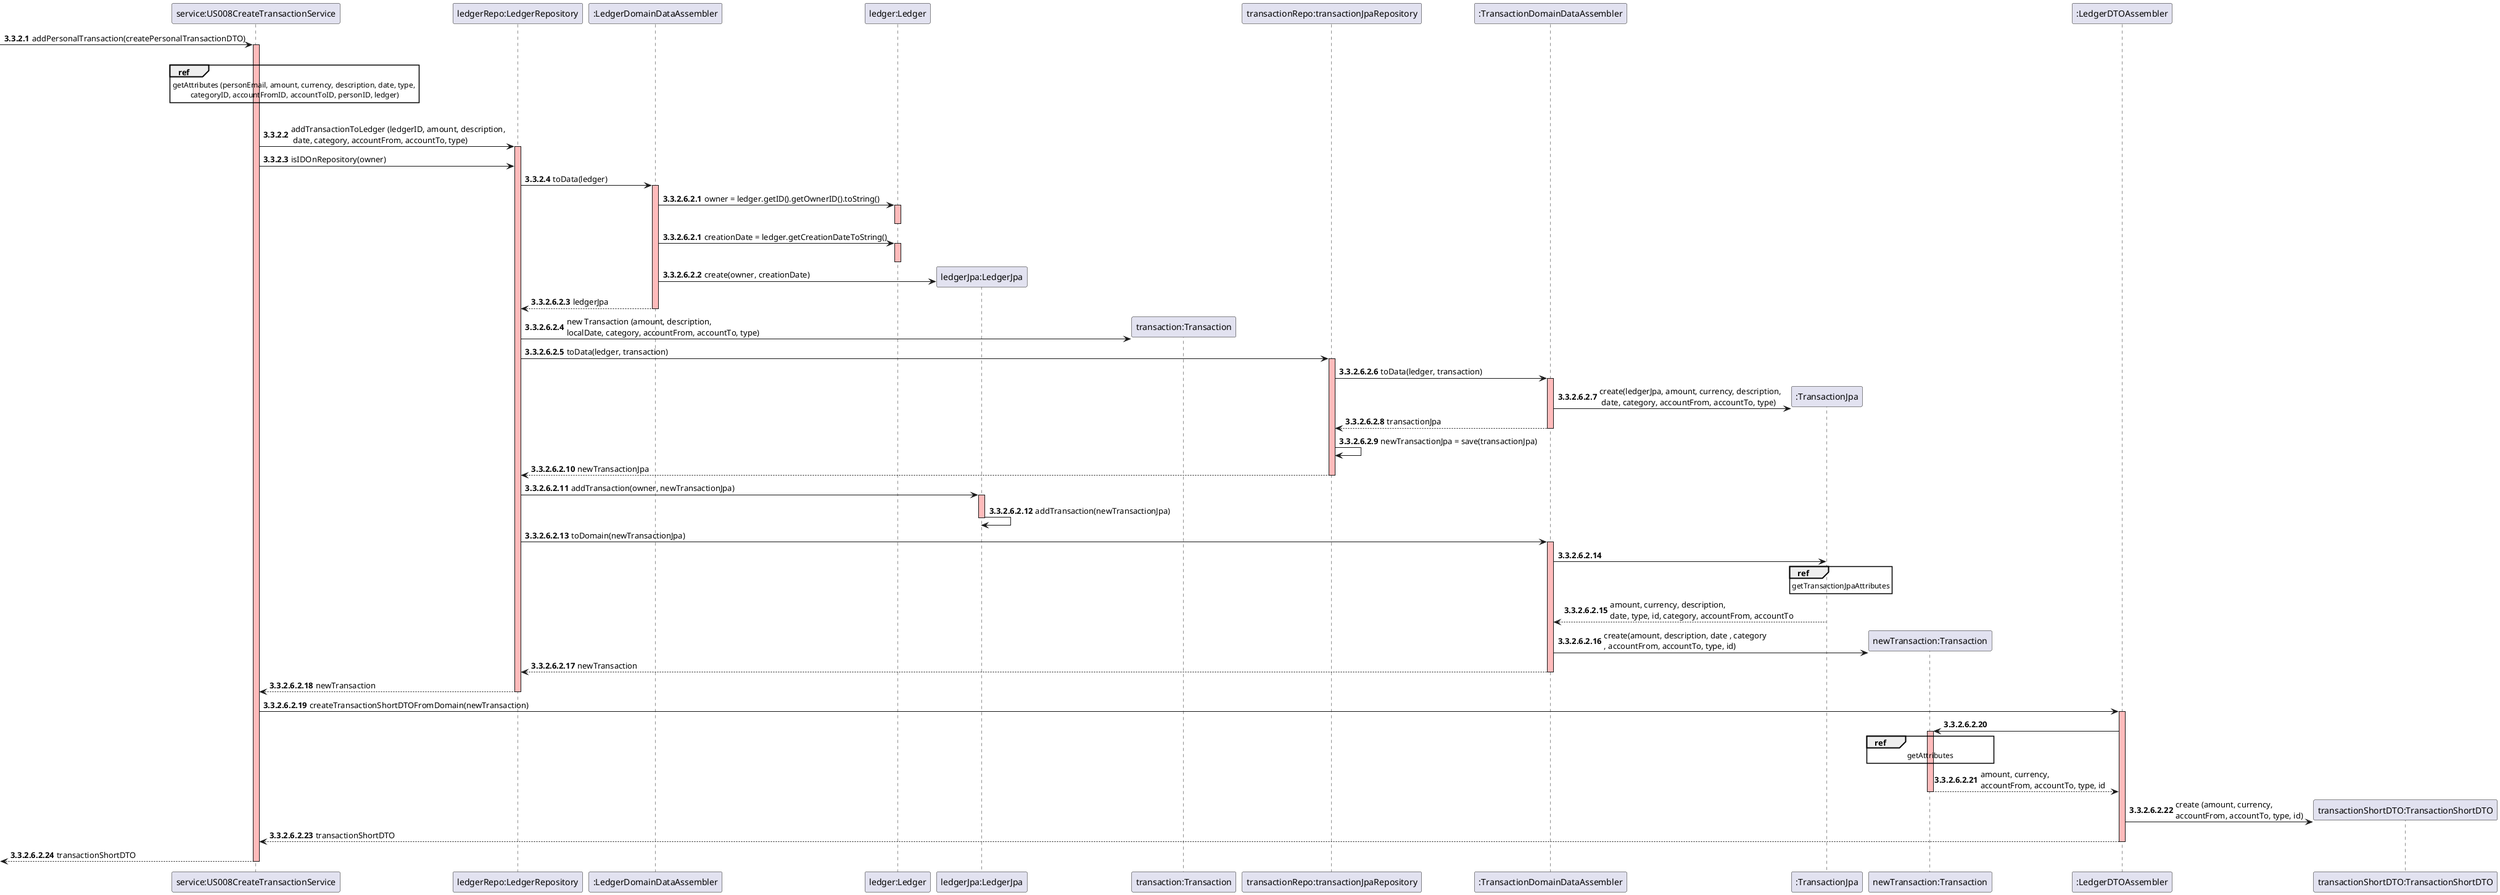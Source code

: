 @startuml

autonumber 3.3.2.1
-> "service:US008CreateTransactionService" : addPersonalTransaction(createPersonalTransactionDTO)
activate "service:US008CreateTransactionService"  #FFBBBB

|||

ref over "service:US008CreateTransactionService" : getAttributes (personEmail, amount, currency, description, date, type, \ncategoryID, accountFromID, accountToID, personID, ledger)

|||

"service:US008CreateTransactionService" -> "ledgerRepo:LedgerRepository" : addTransactionToLedger (ledgerID, amount, description, \n date, category, accountFrom, accountTo, type)
activate "ledgerRepo:LedgerRepository" #FFBBBB

"service:US008CreateTransactionService" -> "ledgerRepo:LedgerRepository": isIDOnRepository(owner)

"ledgerRepo:LedgerRepository"->":LedgerDomainDataAssembler": toData(ledger)
activate ":LedgerDomainDataAssembler" #FFBBBB

autonumber 3.3.2.6.2.1
":LedgerDomainDataAssembler"->"ledger:Ledger" : owner = ledger.getID().getOwnerID().toString()
activate "ledger:Ledger" #FFBBBB
deactivate "ledger:Ledger"

autonumber 3.3.2.6.2.1
":LedgerDomainDataAssembler"->"ledger:Ledger" : creationDate = ledger.getCreationDateToString()
activate "ledger:Ledger" #FFBBBB
deactivate "ledger:Ledger"

create "ledgerJpa:LedgerJpa"
":LedgerDomainDataAssembler"->"ledgerJpa:LedgerJpa" : create(owner, creationDate)
":LedgerDomainDataAssembler"-->"ledgerRepo:LedgerRepository" : ledgerJpa
deactivate ":LedgerDomainDataAssembler"

create "transaction:Transaction"
"ledgerRepo:LedgerRepository"->"transaction:Transaction": new Transaction (amount, description, \nlocalDate, category, accountFrom, accountTo, type)

"ledgerRepo:LedgerRepository"->"transactionRepo:transactionJpaRepository": toData(ledger, transaction)
activate "transactionRepo:transactionJpaRepository" #FFBBBB

"transactionRepo:transactionJpaRepository"->":TransactionDomainDataAssembler": toData(ledger, transaction)
activate ":TransactionDomainDataAssembler" #FFBBBB

create ":TransactionJpa"
":TransactionDomainDataAssembler"->":TransactionJpa" : create(ledgerJpa, amount, currency, description,\n date, category, accountFrom, accountTo, type)
":TransactionDomainDataAssembler"-->"transactionRepo:transactionJpaRepository" : transactionJpa
deactivate ":TransactionDomainDataAssembler"

"transactionRepo:transactionJpaRepository"->"transactionRepo:transactionJpaRepository": newTransactionJpa = save(transactionJpa)

"transactionRepo:transactionJpaRepository"-->"ledgerRepo:LedgerRepository": newTransactionJpa
deactivate "transactionRepo:transactionJpaRepository"

"ledgerRepo:LedgerRepository"->"ledgerJpa:LedgerJpa" : addTransaction(owner, newTransactionJpa)
activate "ledgerJpa:LedgerJpa" #FFBBBB

"ledgerJpa:LedgerJpa"->"ledgerJpa:LedgerJpa" : addTransaction(newTransactionJpa)
deactivate "ledgerJpa:LedgerJpa" #FFBBBB

"ledgerRepo:LedgerRepository"->":TransactionDomainDataAssembler":toDomain(newTransactionJpa)
activate ":TransactionDomainDataAssembler" #FFBBBB


'FALTA- Checking if owner is a Group or Person:



":TransactionDomainDataAssembler" -> ":TransactionJpa" :
ref over ":TransactionJpa" : getTransactionJpaAttributes
":TransactionJpa" --> ":TransactionDomainDataAssembler" : amount, currency, description, \ndate, type, id, category, accountFrom, accountTo
deactivate ":TransactionJpa"


create "newTransaction:Transaction"
":TransactionDomainDataAssembler"->"newTransaction:Transaction" : create(amount, description, date , category\n, accountFrom, accountTo, type, id)
":TransactionDomainDataAssembler" --> "ledgerRepo:LedgerRepository" : newTransaction
deactivate ":TransactionDomainDataAssembler"


"ledgerRepo:LedgerRepository" --> "service:US008CreateTransactionService" : newTransaction
deactivate "ledgerRepo:LedgerRepository"

"service:US008CreateTransactionService"->":LedgerDTOAssembler":createTransactionShortDTOFromDomain(newTransaction)
activate ":LedgerDTOAssembler" #FFBBBB

":LedgerDTOAssembler"->"newTransaction:Transaction":
activate "newTransaction:Transaction" #FFBBBB

ref over "newTransaction:Transaction" : getAttributes
"newTransaction:Transaction"-->":LedgerDTOAssembler": amount, currency, \naccountFrom, accountTo, type, id
deactivate "newTransaction:Transaction" #FFBBBB

create "transactionShortDTO:TransactionShortDTO"
":LedgerDTOAssembler"->"transactionShortDTO:TransactionShortDTO": create (amount, currency, \naccountFrom, accountTo, type, id)

":LedgerDTOAssembler" --> "service:US008CreateTransactionService" : transactionShortDTO
deactivate ":LedgerDTOAssembler"

<-- "service:US008CreateTransactionService" : transactionShortDTO
deactivate "service:US008CreateTransactionService"

@enduml